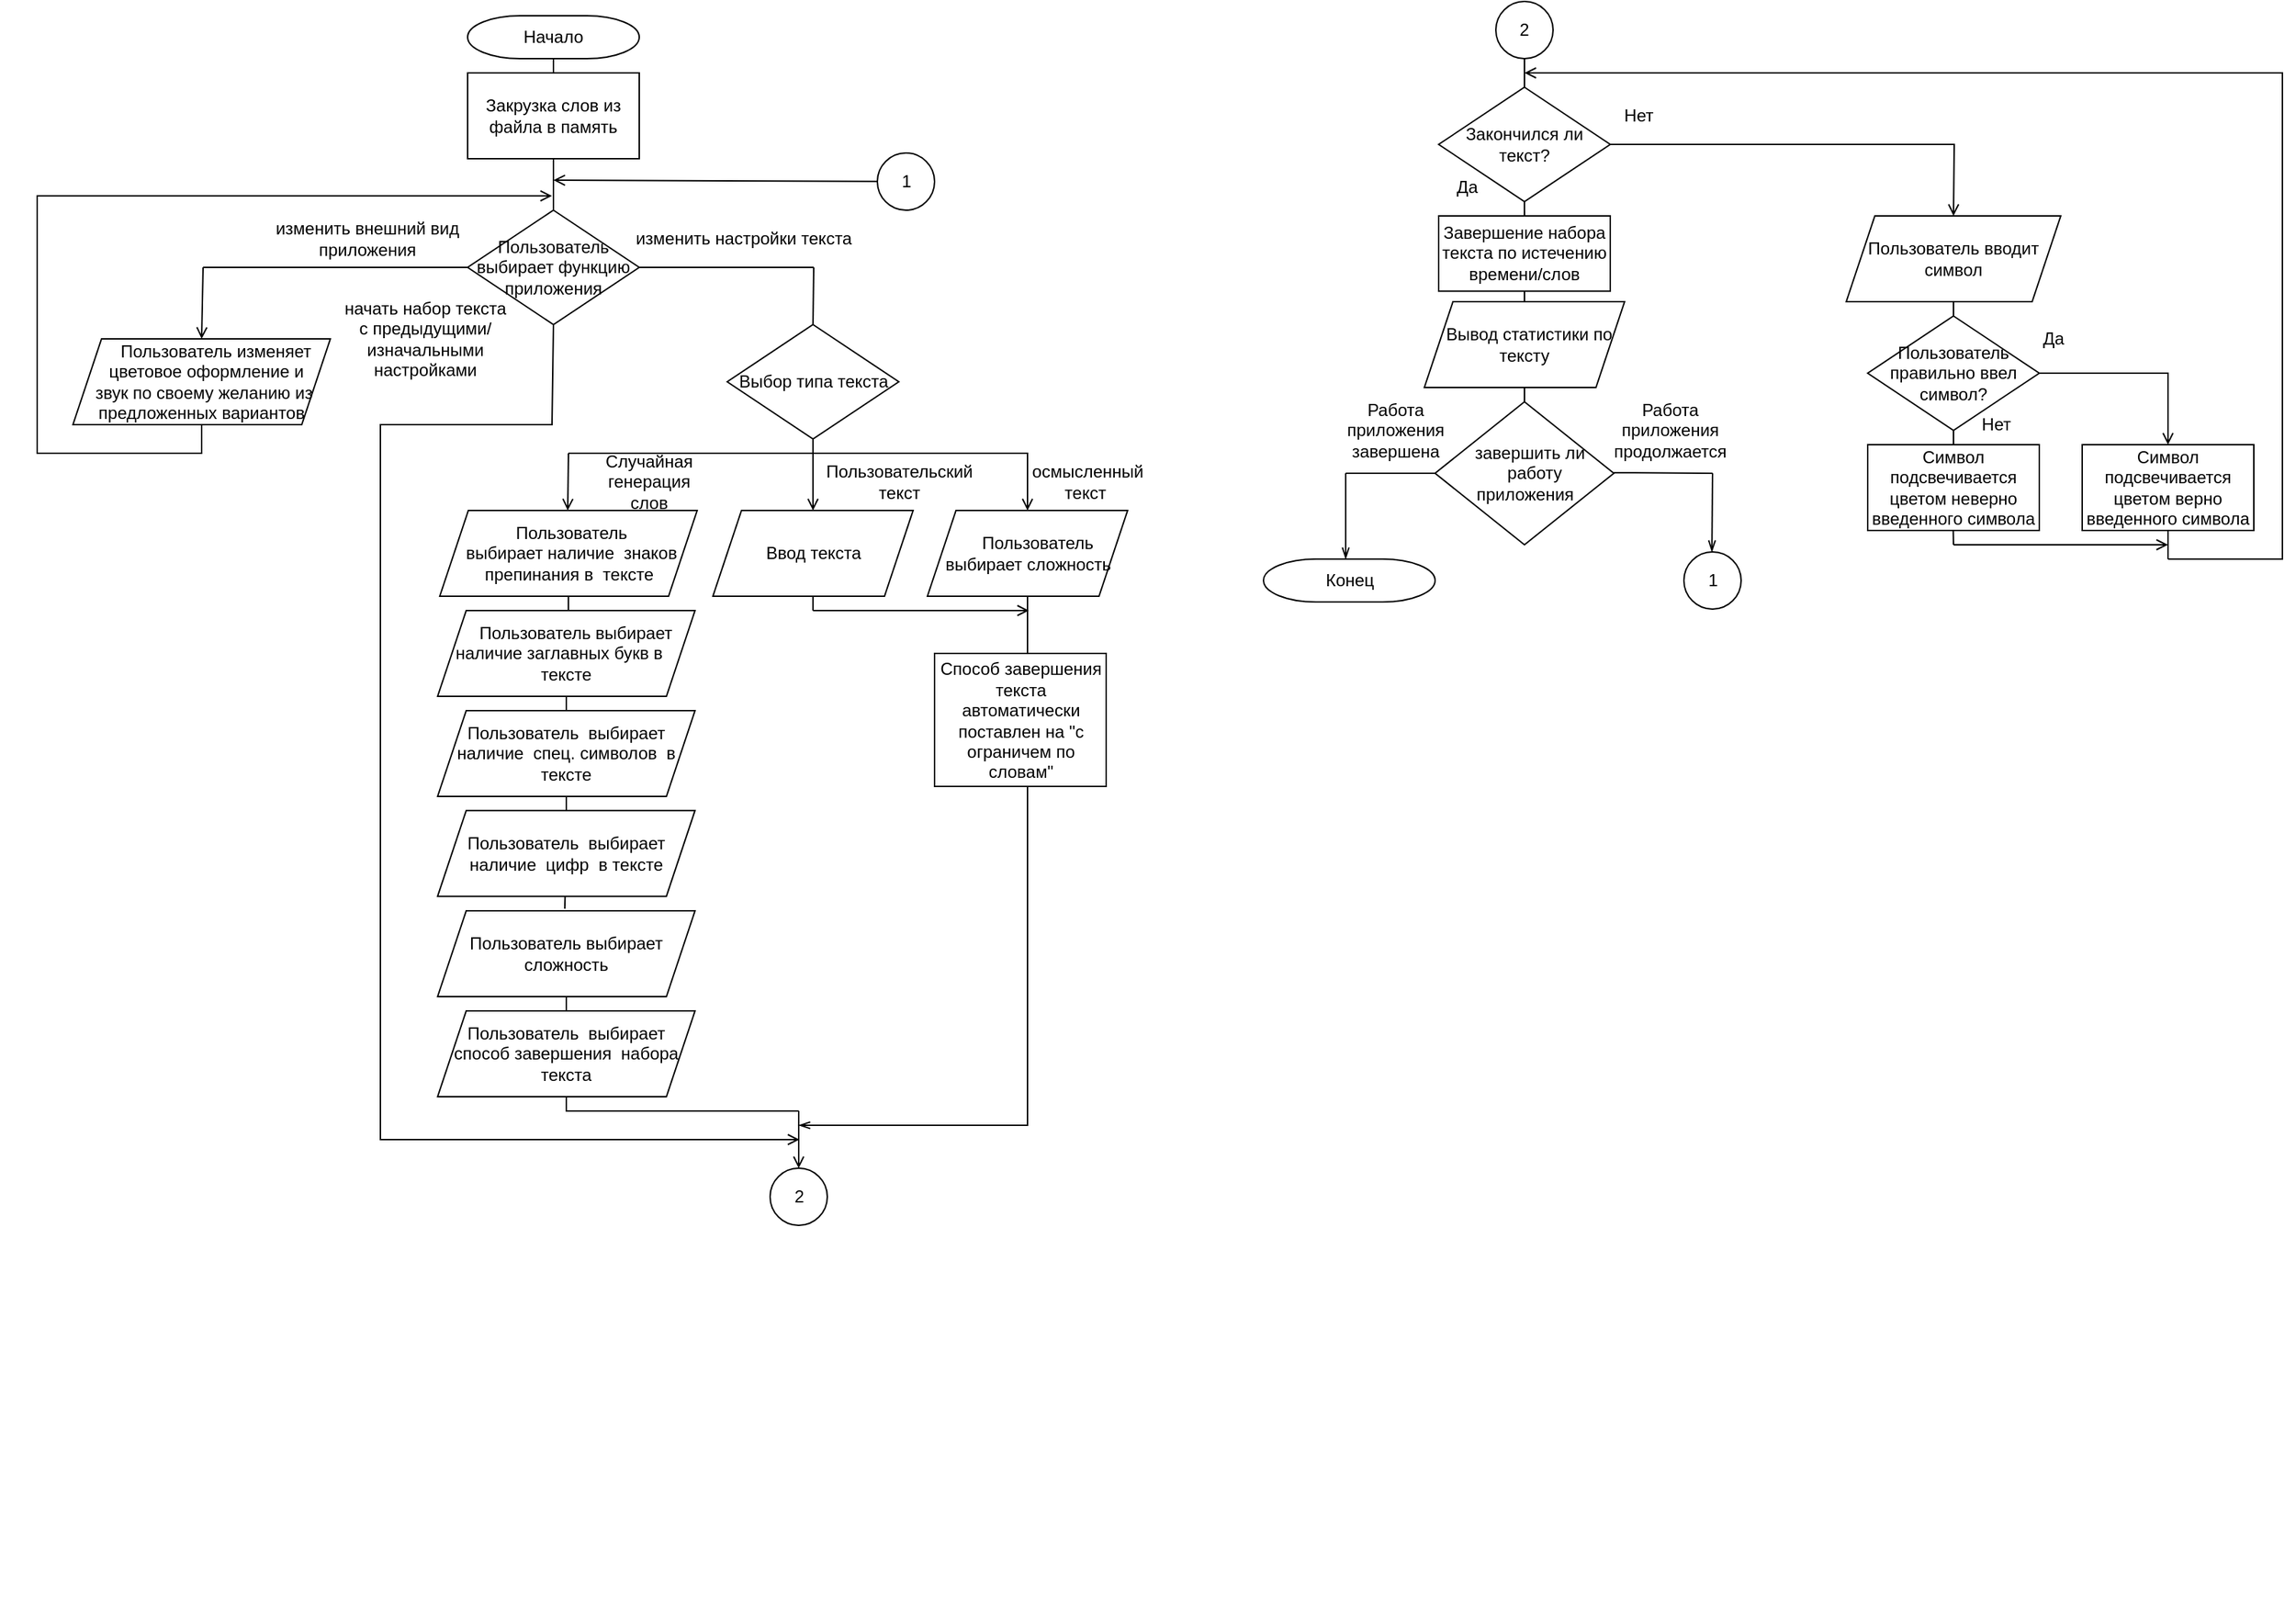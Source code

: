 <mxfile version="15.4.1" type="github">
  <diagram id="Y_LIH-g68aqcCREC1dFv" name="Page-1">
    <mxGraphModel dx="3633" dy="1956" grid="1" gridSize="10" guides="1" tooltips="1" connect="1" arrows="1" fold="1" page="1" pageScale="1" pageWidth="827" pageHeight="1169" math="0" shadow="0">
      <root>
        <mxCell id="0" />
        <mxCell id="1" parent="0" />
        <mxCell id="S6kM-z7FGtX7wg2L0dCq-2" value="" style="endArrow=none;html=1;entryX=0.5;entryY=1;entryDx=0;entryDy=0;" parent="1" edge="1">
          <mxGeometry width="50" height="50" relative="1" as="geometry">
            <mxPoint x="401" y="90" as="sourcePoint" />
            <mxPoint x="401" y="80" as="targetPoint" />
          </mxGeometry>
        </mxCell>
        <mxCell id="S6kM-z7FGtX7wg2L0dCq-4" value="Закрузка слов из файла в память" style="rounded=0;whiteSpace=wrap;html=1;" parent="1" vertex="1">
          <mxGeometry x="341" y="90" width="120" height="60" as="geometry" />
        </mxCell>
        <mxCell id="S6kM-z7FGtX7wg2L0dCq-9" value="Выбор типа текста" style="rhombus;whiteSpace=wrap;html=1;" parent="1" vertex="1">
          <mxGeometry x="522.5" y="266" width="120" height="80" as="geometry" />
        </mxCell>
        <mxCell id="S6kM-z7FGtX7wg2L0dCq-10" value="" style="endArrow=none;html=1;exitX=0.5;exitY=0;exitDx=0;exitDy=0;" parent="1" source="S6kM-z7FGtX7wg2L0dCq-9" edge="1">
          <mxGeometry width="50" height="50" relative="1" as="geometry">
            <mxPoint x="508.5" y="246" as="sourcePoint" />
            <mxPoint x="583" y="226" as="targetPoint" />
          </mxGeometry>
        </mxCell>
        <mxCell id="S6kM-z7FGtX7wg2L0dCq-15" value="&amp;nbsp;осмысленный текст" style="text;html=1;strokeColor=none;fillColor=none;align=center;verticalAlign=middle;whiteSpace=wrap;rounded=0;" parent="1" vertex="1">
          <mxGeometry x="752.5" y="366" width="40" height="20" as="geometry" />
        </mxCell>
        <mxCell id="S6kM-z7FGtX7wg2L0dCq-18" value="Случайная генерация слов" style="text;html=1;strokeColor=none;fillColor=none;align=center;verticalAlign=middle;whiteSpace=wrap;rounded=0;" parent="1" vertex="1">
          <mxGeometry x="447.5" y="366" width="40" height="20" as="geometry" />
        </mxCell>
        <mxCell id="S6kM-z7FGtX7wg2L0dCq-19" value="Пользовательский текст" style="text;html=1;strokeColor=none;fillColor=none;align=center;verticalAlign=middle;whiteSpace=wrap;rounded=0;" parent="1" vertex="1">
          <mxGeometry x="622.5" y="366" width="40" height="20" as="geometry" />
        </mxCell>
        <mxCell id="S6kM-z7FGtX7wg2L0dCq-24" value="" style="endArrow=none;html=1;" parent="1" edge="1">
          <mxGeometry width="50" height="50" relative="1" as="geometry">
            <mxPoint x="582.5" y="356" as="sourcePoint" />
            <mxPoint x="582.5" y="346" as="targetPoint" />
          </mxGeometry>
        </mxCell>
        <mxCell id="S6kM-z7FGtX7wg2L0dCq-25" value="" style="endArrow=none;html=1;" parent="1" edge="1">
          <mxGeometry width="50" height="50" relative="1" as="geometry">
            <mxPoint x="411.5" y="356" as="sourcePoint" />
            <mxPoint x="621.5" y="356" as="targetPoint" />
          </mxGeometry>
        </mxCell>
        <mxCell id="S6kM-z7FGtX7wg2L0dCq-29" value="" style="endArrow=none;html=1;" parent="1" edge="1">
          <mxGeometry width="50" height="50" relative="1" as="geometry">
            <mxPoint x="572.5" y="356" as="sourcePoint" />
            <mxPoint x="733" y="356" as="targetPoint" />
          </mxGeometry>
        </mxCell>
        <mxCell id="S6kM-z7FGtX7wg2L0dCq-41" value="Ввод текста" style="shape=parallelogram;perimeter=parallelogramPerimeter;whiteSpace=wrap;html=1;fixedSize=1;" parent="1" vertex="1">
          <mxGeometry x="512.5" y="396" width="140" height="60" as="geometry" />
        </mxCell>
        <mxCell id="PXjBC8RAc3aUYzNhHM1r-12" style="edgeStyle=none;rounded=0;orthogonalLoop=1;jettySize=auto;html=1;entryX=0.5;entryY=0;entryDx=0;entryDy=0;endArrow=none;endFill=0;" edge="1" parent="1" source="S6kM-z7FGtX7wg2L0dCq-42" target="S6kM-z7FGtX7wg2L0dCq-46">
          <mxGeometry relative="1" as="geometry" />
        </mxCell>
        <mxCell id="S6kM-z7FGtX7wg2L0dCq-42" value="&lt;p style=&quot;line-height: 120%&quot;&gt;Пользователь выбирает сложность&lt;/p&gt;" style="shape=parallelogram;perimeter=parallelogramPerimeter;whiteSpace=wrap;html=1;fixedSize=1;align=center;" parent="1" vertex="1">
          <mxGeometry x="320" y="676" width="180" height="60" as="geometry" />
        </mxCell>
        <mxCell id="PXjBC8RAc3aUYzNhHM1r-13" style="edgeStyle=none;rounded=0;orthogonalLoop=1;jettySize=auto;html=1;endArrow=none;endFill=0;" edge="1" parent="1" source="S6kM-z7FGtX7wg2L0dCq-46">
          <mxGeometry relative="1" as="geometry">
            <mxPoint x="410" y="816" as="targetPoint" />
          </mxGeometry>
        </mxCell>
        <mxCell id="S6kM-z7FGtX7wg2L0dCq-46" value="Пользователь&amp;nbsp; выбирает способ завершения&amp;nbsp; набора текста" style="shape=parallelogram;perimeter=parallelogramPerimeter;whiteSpace=wrap;html=1;fixedSize=1;align=center;" parent="1" vertex="1">
          <mxGeometry x="320" y="746" width="180" height="60" as="geometry" />
        </mxCell>
        <mxCell id="PXjBC8RAc3aUYzNhHM1r-15" style="edgeStyle=none;rounded=0;orthogonalLoop=1;jettySize=auto;html=1;entryX=0.508;entryY=0;entryDx=0;entryDy=0;entryPerimeter=0;endArrow=none;endFill=0;" edge="1" parent="1" source="S6kM-z7FGtX7wg2L0dCq-47" target="S6kM-z7FGtX7wg2L0dCq-53">
          <mxGeometry relative="1" as="geometry" />
        </mxCell>
        <mxCell id="S6kM-z7FGtX7wg2L0dCq-47" value="&amp;nbsp; &amp;nbsp; &amp;nbsp; &amp;nbsp; &amp;nbsp; Пользователь&amp;nbsp; &amp;nbsp; &amp;nbsp; &amp;nbsp; &amp;nbsp; &amp;nbsp;выбирает наличие&amp;nbsp; знаков препинания в&amp;nbsp; тексте" style="shape=parallelogram;perimeter=parallelogramPerimeter;whiteSpace=wrap;fixedSize=1;align=center;size=20;html=1;textDirection=ltr;" parent="1" vertex="1">
          <mxGeometry x="321.5" y="396" width="180" height="60" as="geometry" />
        </mxCell>
        <mxCell id="PXjBC8RAc3aUYzNhHM1r-9" style="edgeStyle=none;rounded=0;orthogonalLoop=1;jettySize=auto;html=1;entryX=0.5;entryY=0;entryDx=0;entryDy=0;endArrow=none;endFill=0;" edge="1" parent="1" source="S6kM-z7FGtX7wg2L0dCq-53" target="S6kM-z7FGtX7wg2L0dCq-55">
          <mxGeometry relative="1" as="geometry" />
        </mxCell>
        <mxCell id="S6kM-z7FGtX7wg2L0dCq-53" value="&amp;nbsp; &amp;nbsp; Пользователь выбирает наличие заглавных букв в&amp;nbsp; &amp;nbsp; тексте" style="shape=parallelogram;perimeter=parallelogramPerimeter;whiteSpace=wrap;html=1;fixedSize=1;align=center;" parent="1" vertex="1">
          <mxGeometry x="320" y="466" width="180" height="60" as="geometry" />
        </mxCell>
        <mxCell id="PXjBC8RAc3aUYzNhHM1r-10" style="edgeStyle=none;rounded=0;orthogonalLoop=1;jettySize=auto;html=1;entryX=0.5;entryY=0;entryDx=0;entryDy=0;endArrow=none;endFill=0;" edge="1" parent="1" source="S6kM-z7FGtX7wg2L0dCq-55" target="S6kM-z7FGtX7wg2L0dCq-58">
          <mxGeometry relative="1" as="geometry" />
        </mxCell>
        <mxCell id="S6kM-z7FGtX7wg2L0dCq-55" value="Пользователь&amp;nbsp; выбирает наличие&amp;nbsp; спец. символов&amp;nbsp; в тексте" style="shape=parallelogram;perimeter=parallelogramPerimeter;whiteSpace=wrap;html=1;fixedSize=1;align=center;" parent="1" vertex="1">
          <mxGeometry x="320" y="536" width="180" height="60" as="geometry" />
        </mxCell>
        <mxCell id="PXjBC8RAc3aUYzNhHM1r-11" style="edgeStyle=none;rounded=0;orthogonalLoop=1;jettySize=auto;html=1;entryX=0.494;entryY=-0.024;entryDx=0;entryDy=0;entryPerimeter=0;endArrow=none;endFill=0;" edge="1" parent="1" source="S6kM-z7FGtX7wg2L0dCq-58" target="S6kM-z7FGtX7wg2L0dCq-42">
          <mxGeometry relative="1" as="geometry" />
        </mxCell>
        <mxCell id="S6kM-z7FGtX7wg2L0dCq-58" value="Пользователь&amp;nbsp; выбирает наличие&amp;nbsp; цифр&amp;nbsp; в тексте" style="shape=parallelogram;perimeter=parallelogramPerimeter;whiteSpace=wrap;html=1;fixedSize=1;align=center;" parent="1" vertex="1">
          <mxGeometry x="320" y="605.82" width="180" height="60" as="geometry" />
        </mxCell>
        <mxCell id="S6kM-z7FGtX7wg2L0dCq-70" value="" style="endArrow=none;html=1;exitX=0.5;exitY=0;exitDx=0;exitDy=0;startArrow=open;startFill=0;" parent="1" source="S6kM-z7FGtX7wg2L0dCq-41" edge="1">
          <mxGeometry width="50" height="50" relative="1" as="geometry">
            <mxPoint x="722.5" y="516" as="sourcePoint" />
            <mxPoint x="582.5" y="356" as="targetPoint" />
          </mxGeometry>
        </mxCell>
        <mxCell id="S6kM-z7FGtX7wg2L0dCq-74" value="" style="endArrow=none;html=1;exitX=0.5;exitY=0;exitDx=0;exitDy=0;startArrow=open;startFill=0;" parent="1" source="S6kM-z7FGtX7wg2L0dCq-88" edge="1">
          <mxGeometry width="50" height="50" relative="1" as="geometry">
            <mxPoint x="732.5" y="676" as="sourcePoint" />
            <mxPoint x="732.5" y="356" as="targetPoint" />
          </mxGeometry>
        </mxCell>
        <mxCell id="S6kM-z7FGtX7wg2L0dCq-76" value="" style="endArrow=open;html=1;endFill=0;" parent="1" edge="1">
          <mxGeometry width="50" height="50" relative="1" as="geometry">
            <mxPoint x="572.5" y="816" as="sourcePoint" />
            <mxPoint x="572.5" y="856" as="targetPoint" />
          </mxGeometry>
        </mxCell>
        <mxCell id="S6kM-z7FGtX7wg2L0dCq-77" value="" style="endArrow=none;html=1;" parent="1" edge="1">
          <mxGeometry width="50" height="50" relative="1" as="geometry">
            <mxPoint x="572.5" y="816" as="sourcePoint" />
            <mxPoint x="409.5" y="816" as="targetPoint" />
          </mxGeometry>
        </mxCell>
        <mxCell id="S6kM-z7FGtX7wg2L0dCq-91" style="edgeStyle=orthogonalEdgeStyle;rounded=0;orthogonalLoop=1;jettySize=auto;html=1;entryX=0.5;entryY=1;entryDx=0;entryDy=0;startArrow=openThin;startFill=0;endArrow=none;endFill=0;" parent="1" target="S6kM-z7FGtX7wg2L0dCq-88" edge="1">
          <mxGeometry relative="1" as="geometry">
            <mxPoint x="572.5" y="826" as="sourcePoint" />
            <mxPoint x="792.5" y="502.5" as="targetPoint" />
            <Array as="points">
              <mxPoint x="732.5" y="826" />
            </Array>
          </mxGeometry>
        </mxCell>
        <mxCell id="S6kM-z7FGtX7wg2L0dCq-88" value="&lt;p style=&quot;line-height: 120%&quot;&gt;&amp;nbsp; &amp;nbsp; Пользователь выбирает сложность&lt;/p&gt;" style="shape=parallelogram;perimeter=parallelogramPerimeter;whiteSpace=wrap;html=1;fixedSize=1;align=center;" parent="1" vertex="1">
          <mxGeometry x="662.5" y="396" width="140" height="60" as="geometry" />
        </mxCell>
        <mxCell id="S6kM-z7FGtX7wg2L0dCq-134" value="&lt;div&gt;&lt;span&gt;Способ завершения текста автоматически поставлен на &quot;с ограничем по словам&quot;&lt;/span&gt;&lt;/div&gt;" style="rounded=0;whiteSpace=wrap;html=1;align=center;" parent="1" vertex="1">
          <mxGeometry x="667.5" y="496" width="120" height="93" as="geometry" />
        </mxCell>
        <mxCell id="S6kM-z7FGtX7wg2L0dCq-135" value="" style="endArrow=open;html=1;endFill=0;" parent="1" edge="1">
          <mxGeometry width="50" height="50" relative="1" as="geometry">
            <mxPoint x="582.5" y="466" as="sourcePoint" />
            <mxPoint x="733.5" y="466" as="targetPoint" />
          </mxGeometry>
        </mxCell>
        <mxCell id="S6kM-z7FGtX7wg2L0dCq-136" value="" style="endArrow=none;html=1;entryX=0.5;entryY=1;entryDx=0;entryDy=0;" parent="1" target="S6kM-z7FGtX7wg2L0dCq-41" edge="1">
          <mxGeometry width="50" height="50" relative="1" as="geometry">
            <mxPoint x="582.5" y="466" as="sourcePoint" />
            <mxPoint x="632.5" y="416" as="targetPoint" />
          </mxGeometry>
        </mxCell>
        <mxCell id="AXhJduNCn89iZ7PoZaSN-2" value="" style="endArrow=none;html=1;startSize=14;endSize=14;sourcePerimeterSpacing=8;targetPerimeterSpacing=8;entryX=0.5;entryY=1;entryDx=0;entryDy=0;exitX=0.5;exitY=0;exitDx=0;exitDy=0;" parent="1" target="S6kM-z7FGtX7wg2L0dCq-4" edge="1" source="AXhJduNCn89iZ7PoZaSN-3">
          <mxGeometry width="50" height="50" relative="1" as="geometry">
            <mxPoint x="401" y="170" as="sourcePoint" />
            <mxPoint x="401" y="160" as="targetPoint" />
          </mxGeometry>
        </mxCell>
        <mxCell id="AXhJduNCn89iZ7PoZaSN-3" value="Пользователь выбирает функцию приложения" style="rhombus;whiteSpace=wrap;html=1;hachureGap=4;pointerEvents=0;" parent="1" vertex="1">
          <mxGeometry x="341" y="186" width="120" height="80" as="geometry" />
        </mxCell>
        <mxCell id="AXhJduNCn89iZ7PoZaSN-4" value="" style="endArrow=none;html=1;startSize=14;endSize=14;sourcePerimeterSpacing=8;targetPerimeterSpacing=8;entryX=0;entryY=0.5;entryDx=0;entryDy=0;" parent="1" target="AXhJduNCn89iZ7PoZaSN-3" edge="1">
          <mxGeometry width="50" height="50" relative="1" as="geometry">
            <mxPoint x="156" y="226" as="sourcePoint" />
            <mxPoint x="386" y="226" as="targetPoint" />
          </mxGeometry>
        </mxCell>
        <mxCell id="AXhJduNCn89iZ7PoZaSN-5" value="" style="endArrow=open;html=1;startSize=14;endSize=6;sourcePerimeterSpacing=8;targetPerimeterSpacing=8;endFill=0;entryX=0.5;entryY=0;entryDx=0;entryDy=0;" parent="1" edge="1" target="AXhJduNCn89iZ7PoZaSN-9">
          <mxGeometry width="50" height="50" relative="1" as="geometry">
            <mxPoint x="156" y="226" as="sourcePoint" />
            <mxPoint x="156" y="276" as="targetPoint" />
          </mxGeometry>
        </mxCell>
        <mxCell id="AXhJduNCn89iZ7PoZaSN-6" value="изменить внешний вид приложения" style="text;html=1;strokeColor=none;fillColor=none;align=center;verticalAlign=middle;whiteSpace=wrap;rounded=0;hachureGap=4;pointerEvents=0;" parent="1" vertex="1">
          <mxGeometry x="181" y="196" width="180" height="20" as="geometry" />
        </mxCell>
        <mxCell id="PXjBC8RAc3aUYzNhHM1r-1" style="edgeStyle=orthogonalEdgeStyle;rounded=0;orthogonalLoop=1;jettySize=auto;html=1;exitX=0.5;exitY=1;exitDx=0;exitDy=0;endArrow=open;endFill=0;" edge="1" parent="1" source="AXhJduNCn89iZ7PoZaSN-9">
          <mxGeometry relative="1" as="geometry">
            <mxPoint x="400" y="176" as="targetPoint" />
            <Array as="points">
              <mxPoint x="155" y="356" />
              <mxPoint x="40" y="356" />
              <mxPoint x="40" y="176" />
            </Array>
          </mxGeometry>
        </mxCell>
        <mxCell id="AXhJduNCn89iZ7PoZaSN-9" value="&amp;nbsp; &amp;nbsp; &amp;nbsp; &amp;nbsp; &amp;nbsp;Пользователь изменяет&amp;nbsp; &amp;nbsp; &amp;nbsp; &amp;nbsp;цветовое оформление и&amp;nbsp; &amp;nbsp;звук по своему желанию из предложенных вариантов" style="shape=parallelogram;perimeter=parallelogramPerimeter;whiteSpace=wrap;html=1;fixedSize=1;hachureGap=4;pointerEvents=0;" parent="1" vertex="1">
          <mxGeometry x="65" y="276" width="180" height="60" as="geometry" />
        </mxCell>
        <mxCell id="AXhJduNCn89iZ7PoZaSN-15" value="" style="endArrow=none;html=1;startSize=14;endSize=14;sourcePerimeterSpacing=8;targetPerimeterSpacing=8;" parent="1" edge="1">
          <mxGeometry width="50" height="50" relative="1" as="geometry">
            <mxPoint x="461" y="226" as="sourcePoint" />
            <mxPoint x="583" y="226" as="targetPoint" />
          </mxGeometry>
        </mxCell>
        <mxCell id="AXhJduNCn89iZ7PoZaSN-16" value="&amp;nbsp;изменить настройки текста" style="text;html=1;strokeColor=none;fillColor=none;align=center;verticalAlign=middle;whiteSpace=wrap;rounded=0;hachureGap=4;pointerEvents=0;" parent="1" vertex="1">
          <mxGeometry x="445" y="196" width="175" height="20" as="geometry" />
        </mxCell>
        <mxCell id="AXhJduNCn89iZ7PoZaSN-19" value="начать набор текста&lt;br&gt;с предыдущими/изначальными настройками" style="text;html=1;strokeColor=none;fillColor=none;align=center;verticalAlign=middle;whiteSpace=wrap;rounded=0;hachureGap=4;pointerEvents=0;" parent="1" vertex="1">
          <mxGeometry x="233.5" y="266" width="155" height="20" as="geometry" />
        </mxCell>
        <mxCell id="AXhJduNCn89iZ7PoZaSN-45" value="Не доцент" style="text;html=1;strokeColor=none;fillColor=none;align=center;verticalAlign=middle;whiteSpace=wrap;rounded=0;hachureGap=4;pointerEvents=0;fontSize=16;fontColor=#FFFFFF;" parent="1" vertex="1">
          <mxGeometry x="20" y="1135" width="40" height="20" as="geometry" />
        </mxCell>
        <mxCell id="2XAH9HDPRuQx3aaoht4q-1" value="Начало" style="strokeWidth=1;html=1;shape=mxgraph.flowchart.terminator;whiteSpace=wrap;" parent="1" vertex="1">
          <mxGeometry x="341" y="50" width="120" height="30" as="geometry" />
        </mxCell>
        <mxCell id="2XAH9HDPRuQx3aaoht4q-7" value="2" style="ellipse;whiteSpace=wrap;html=1;aspect=fixed;strokeWidth=1;" parent="1" vertex="1">
          <mxGeometry x="552.5" y="856" width="40" height="40" as="geometry" />
        </mxCell>
        <mxCell id="2XAH9HDPRuQx3aaoht4q-8" value="2" style="ellipse;whiteSpace=wrap;html=1;aspect=fixed;strokeWidth=1;" parent="1" vertex="1">
          <mxGeometry x="1060" y="40" width="40" height="40" as="geometry" />
        </mxCell>
        <mxCell id="2XAH9HDPRuQx3aaoht4q-9" value="" style="endArrow=none;html=1;startSize=14;endSize=6;sourcePerimeterSpacing=8;targetPerimeterSpacing=8;entryX=0.464;entryY=0.995;entryDx=0;entryDy=0;entryPerimeter=0;" parent="1" edge="1">
          <mxGeometry width="50" height="50" relative="1" as="geometry">
            <mxPoint x="1080" y="190.3" as="sourcePoint" />
            <mxPoint x="1079.96" y="180" as="targetPoint" />
          </mxGeometry>
        </mxCell>
        <mxCell id="2XAH9HDPRuQx3aaoht4q-10" value="Завершение набора текста по истечению времени/слов" style="rounded=0;whiteSpace=wrap;html=1;hachureGap=4;pointerEvents=0;" parent="1" vertex="1">
          <mxGeometry x="1020" y="190" width="120" height="52.65" as="geometry" />
        </mxCell>
        <mxCell id="2XAH9HDPRuQx3aaoht4q-12" value="&amp;nbsp; Вывод статистики по тексту" style="shape=parallelogram;perimeter=parallelogramPerimeter;whiteSpace=wrap;html=1;fixedSize=1;hachureGap=4;pointerEvents=0;" parent="1" vertex="1">
          <mxGeometry x="1010" y="250.0" width="140" height="60" as="geometry" />
        </mxCell>
        <mxCell id="2XAH9HDPRuQx3aaoht4q-14" value="1" style="ellipse;whiteSpace=wrap;html=1;aspect=fixed;hachureGap=4;pointerEvents=0;" parent="1" vertex="1">
          <mxGeometry x="1191.5" y="425" width="40" height="40" as="geometry" />
        </mxCell>
        <mxCell id="2XAH9HDPRuQx3aaoht4q-15" style="edgeStyle=none;curved=1;rounded=0;orthogonalLoop=1;jettySize=auto;html=1;endArrow=openThin;endFill=0;startSize=14;endSize=6;sourcePerimeterSpacing=8;targetPerimeterSpacing=8;entryX=0.5;entryY=0;entryDx=0;entryDy=0;" parent="1" edge="1">
          <mxGeometry relative="1" as="geometry">
            <mxPoint x="955" y="430.0" as="targetPoint" />
            <mxPoint x="955" y="370" as="sourcePoint" />
          </mxGeometry>
        </mxCell>
        <mxCell id="2XAH9HDPRuQx3aaoht4q-16" value="&amp;nbsp; &amp;nbsp; &amp;nbsp; &amp;nbsp;завершить ли&amp;nbsp; &amp;nbsp; &amp;nbsp; &amp;nbsp; &amp;nbsp; работу &lt;br&gt;приложения" style="rhombus;whiteSpace=wrap;html=1;hachureGap=4;pointerEvents=0;" parent="1" vertex="1">
          <mxGeometry x="1017.5" y="320" width="125" height="100" as="geometry" />
        </mxCell>
        <mxCell id="2XAH9HDPRuQx3aaoht4q-17" value="" style="endArrow=none;html=1;startSize=14;endSize=6;sourcePerimeterSpacing=8;targetPerimeterSpacing=8;entryX=0;entryY=0.5;entryDx=0;entryDy=0;" parent="1" target="2XAH9HDPRuQx3aaoht4q-16" edge="1">
          <mxGeometry width="50" height="50" relative="1" as="geometry">
            <mxPoint x="955" y="370" as="sourcePoint" />
            <mxPoint x="1016" y="452.65" as="targetPoint" />
          </mxGeometry>
        </mxCell>
        <mxCell id="2XAH9HDPRuQx3aaoht4q-18" value="Работа приложения завершена" style="text;html=1;strokeColor=none;fillColor=none;align=center;verticalAlign=middle;whiteSpace=wrap;rounded=0;hachureGap=4;pointerEvents=0;" parent="1" vertex="1">
          <mxGeometry x="970" y="330" width="40" height="20" as="geometry" />
        </mxCell>
        <mxCell id="2XAH9HDPRuQx3aaoht4q-19" style="edgeStyle=none;curved=1;rounded=0;orthogonalLoop=1;jettySize=auto;html=1;endArrow=openThin;endFill=0;startSize=14;endSize=6;sourcePerimeterSpacing=8;targetPerimeterSpacing=8;entryX=0.5;entryY=0;entryDx=0;entryDy=0;" parent="1" edge="1">
          <mxGeometry relative="1" as="geometry">
            <mxPoint x="1211.08" y="425.0" as="targetPoint" />
            <mxPoint x="1211.5" y="370" as="sourcePoint" />
          </mxGeometry>
        </mxCell>
        <mxCell id="2XAH9HDPRuQx3aaoht4q-20" value="" style="endArrow=none;html=1;startSize=14;endSize=6;sourcePerimeterSpacing=8;targetPerimeterSpacing=8;" parent="1" edge="1">
          <mxGeometry width="50" height="50" relative="1" as="geometry">
            <mxPoint x="1142.5" y="369.58" as="sourcePoint" />
            <mxPoint x="1211.5" y="370" as="targetPoint" />
          </mxGeometry>
        </mxCell>
        <mxCell id="2XAH9HDPRuQx3aaoht4q-21" value="Работа приложения продолжается" style="text;html=1;strokeColor=none;fillColor=none;align=center;verticalAlign=middle;whiteSpace=wrap;rounded=0;hachureGap=4;pointerEvents=0;" parent="1" vertex="1">
          <mxGeometry x="1161.5" y="330" width="40" height="20" as="geometry" />
        </mxCell>
        <mxCell id="2XAH9HDPRuQx3aaoht4q-22" value="Конец" style="strokeWidth=1;html=1;shape=mxgraph.flowchart.terminator;whiteSpace=wrap;" parent="1" vertex="1">
          <mxGeometry x="897.5" y="430" width="120" height="30" as="geometry" />
        </mxCell>
        <mxCell id="2XAH9HDPRuQx3aaoht4q-23" value="Пользователь вводит &lt;br&gt;символ" style="shape=parallelogram;perimeter=parallelogramPerimeter;whiteSpace=wrap;html=1;fixedSize=1;strokeWidth=1;" parent="1" vertex="1">
          <mxGeometry x="1305" y="190" width="150" height="60" as="geometry" />
        </mxCell>
        <mxCell id="2XAH9HDPRuQx3aaoht4q-35" style="edgeStyle=orthogonalEdgeStyle;rounded=0;orthogonalLoop=1;jettySize=auto;html=1;endArrow=open;endFill=0;entryX=0.5;entryY=0;entryDx=0;entryDy=0;" parent="1" source="2XAH9HDPRuQx3aaoht4q-26" edge="1" target="PXjBC8RAc3aUYzNhHM1r-28">
          <mxGeometry relative="1" as="geometry">
            <mxPoint x="1585" y="350" as="targetPoint" />
          </mxGeometry>
        </mxCell>
        <mxCell id="2XAH9HDPRuQx3aaoht4q-26" value="Пользователь правильно ввел символ?" style="rhombus;whiteSpace=wrap;html=1;strokeWidth=1;" parent="1" vertex="1">
          <mxGeometry x="1320" y="260" width="120" height="80" as="geometry" />
        </mxCell>
        <mxCell id="2XAH9HDPRuQx3aaoht4q-31" value="Да" style="text;html=1;strokeColor=none;fillColor=none;align=center;verticalAlign=middle;whiteSpace=wrap;rounded=0;" parent="1" vertex="1">
          <mxGeometry x="1430" y="266" width="40" height="20" as="geometry" />
        </mxCell>
        <mxCell id="2XAH9HDPRuQx3aaoht4q-34" value="" style="endArrow=none;html=1;entryX=0.5;entryY=1;entryDx=0;entryDy=0;exitX=0.5;exitY=0;exitDx=0;exitDy=0;" parent="1" target="2XAH9HDPRuQx3aaoht4q-26" edge="1">
          <mxGeometry width="50" height="50" relative="1" as="geometry">
            <mxPoint x="1380" y="350" as="sourcePoint" />
            <mxPoint x="1275" y="370" as="targetPoint" />
          </mxGeometry>
        </mxCell>
        <mxCell id="2XAH9HDPRuQx3aaoht4q-36" value="Нет" style="text;html=1;strokeColor=none;fillColor=none;align=center;verticalAlign=middle;whiteSpace=wrap;rounded=0;" parent="1" vertex="1">
          <mxGeometry x="1390" y="326" width="40" height="20" as="geometry" />
        </mxCell>
        <mxCell id="2XAH9HDPRuQx3aaoht4q-48" style="edgeStyle=orthogonalEdgeStyle;rounded=0;orthogonalLoop=1;jettySize=auto;html=1;endArrow=open;endFill=0;" parent="1" source="2XAH9HDPRuQx3aaoht4q-38" edge="1">
          <mxGeometry relative="1" as="geometry">
            <mxPoint x="1380" y="190" as="targetPoint" />
          </mxGeometry>
        </mxCell>
        <mxCell id="2XAH9HDPRuQx3aaoht4q-38" value="Закончился ли текст?" style="rhombus;whiteSpace=wrap;html=1;strokeWidth=1;" parent="1" vertex="1">
          <mxGeometry x="1020" y="100" width="120" height="80" as="geometry" />
        </mxCell>
        <mxCell id="2XAH9HDPRuQx3aaoht4q-43" value="Нет" style="text;html=1;strokeColor=none;fillColor=none;align=center;verticalAlign=middle;whiteSpace=wrap;rounded=0;" parent="1" vertex="1">
          <mxGeometry x="1140" y="110" width="40" height="20" as="geometry" />
        </mxCell>
        <mxCell id="2XAH9HDPRuQx3aaoht4q-45" value="" style="endArrow=none;html=1;entryX=0.5;entryY=1;entryDx=0;entryDy=0;" parent="1" target="2XAH9HDPRuQx3aaoht4q-8" edge="1">
          <mxGeometry width="50" height="50" relative="1" as="geometry">
            <mxPoint x="1080" y="100" as="sourcePoint" />
            <mxPoint x="1094" y="290" as="targetPoint" />
          </mxGeometry>
        </mxCell>
        <mxCell id="2XAH9HDPRuQx3aaoht4q-49" value="" style="endArrow=none;html=1;entryX=0.5;entryY=1;entryDx=0;entryDy=0;exitX=0.5;exitY=0;exitDx=0;exitDy=0;" parent="1" source="2XAH9HDPRuQx3aaoht4q-26" target="2XAH9HDPRuQx3aaoht4q-23" edge="1">
          <mxGeometry width="50" height="50" relative="1" as="geometry">
            <mxPoint x="1220" y="340" as="sourcePoint" />
            <mxPoint x="1270" y="290" as="targetPoint" />
          </mxGeometry>
        </mxCell>
        <mxCell id="2XAH9HDPRuQx3aaoht4q-50" value="" style="endArrow=none;html=1;entryX=0.5;entryY=1;entryDx=0;entryDy=0;exitX=0.5;exitY=0;exitDx=0;exitDy=0;" parent="1" source="2XAH9HDPRuQx3aaoht4q-12" target="2XAH9HDPRuQx3aaoht4q-10" edge="1">
          <mxGeometry width="50" height="50" relative="1" as="geometry">
            <mxPoint x="940" y="330" as="sourcePoint" />
            <mxPoint x="990" y="280" as="targetPoint" />
          </mxGeometry>
        </mxCell>
        <mxCell id="2XAH9HDPRuQx3aaoht4q-51" value="" style="endArrow=none;html=1;entryX=0.5;entryY=1;entryDx=0;entryDy=0;" parent="1" target="2XAH9HDPRuQx3aaoht4q-12" edge="1">
          <mxGeometry width="50" height="50" relative="1" as="geometry">
            <mxPoint x="1080" y="320" as="sourcePoint" />
            <mxPoint x="1100" y="340" as="targetPoint" />
          </mxGeometry>
        </mxCell>
        <mxCell id="2XAH9HDPRuQx3aaoht4q-54" value="Да" style="text;html=1;strokeColor=none;fillColor=none;align=center;verticalAlign=middle;whiteSpace=wrap;rounded=0;" parent="1" vertex="1">
          <mxGeometry x="1020" y="160" width="40" height="20" as="geometry" />
        </mxCell>
        <mxCell id="2XAH9HDPRuQx3aaoht4q-56" value="" style="endArrow=open;html=1;endSize=6;targetPerimeterSpacing=8;endFill=0;rounded=0;" parent="1" edge="1">
          <mxGeometry width="50" height="50" relative="1" as="geometry">
            <mxPoint x="1530" y="430" as="sourcePoint" />
            <mxPoint x="1080" y="90" as="targetPoint" />
            <Array as="points">
              <mxPoint x="1610" y="430" />
              <mxPoint x="1610" y="90" />
            </Array>
          </mxGeometry>
        </mxCell>
        <mxCell id="2XAH9HDPRuQx3aaoht4q-58" value="" style="endArrow=none;html=1;endSize=6;targetPerimeterSpacing=8;entryX=0.5;entryY=1;entryDx=0;entryDy=0;" parent="1" edge="1">
          <mxGeometry width="50" height="50" relative="1" as="geometry">
            <mxPoint x="1380" y="420" as="sourcePoint" />
            <mxPoint x="1379.71" y="405" as="targetPoint" />
          </mxGeometry>
        </mxCell>
        <mxCell id="2XAH9HDPRuQx3aaoht4q-61" value="" style="endArrow=none;html=1;endSize=6;targetPerimeterSpacing=8;entryX=0.5;entryY=1;entryDx=0;entryDy=0;" parent="1" target="PXjBC8RAc3aUYzNhHM1r-28" edge="1">
          <mxGeometry width="50" height="50" relative="1" as="geometry">
            <mxPoint x="1530" y="430" as="sourcePoint" />
            <mxPoint x="1586" y="410" as="targetPoint" />
          </mxGeometry>
        </mxCell>
        <mxCell id="PXjBC8RAc3aUYzNhHM1r-14" value="" style="endArrow=open;html=1;startSize=14;endSize=6;sourcePerimeterSpacing=8;targetPerimeterSpacing=8;endFill=0;entryX=0.5;entryY=0;entryDx=0;entryDy=0;" edge="1" parent="1">
          <mxGeometry width="50" height="50" relative="1" as="geometry">
            <mxPoint x="411.5" y="356" as="sourcePoint" />
            <mxPoint x="411" y="396" as="targetPoint" />
          </mxGeometry>
        </mxCell>
        <mxCell id="PXjBC8RAc3aUYzNhHM1r-22" value="" style="endArrow=open;html=1;rounded=0;exitX=0.5;exitY=1;exitDx=0;exitDy=0;endFill=0;" edge="1" parent="1" source="AXhJduNCn89iZ7PoZaSN-3">
          <mxGeometry width="50" height="50" relative="1" as="geometry">
            <mxPoint x="270" y="436" as="sourcePoint" />
            <mxPoint x="573" y="836" as="targetPoint" />
            <Array as="points">
              <mxPoint x="400" y="336" />
              <mxPoint x="280" y="336" />
              <mxPoint x="280" y="836" />
            </Array>
          </mxGeometry>
        </mxCell>
        <mxCell id="PXjBC8RAc3aUYzNhHM1r-24" style="edgeStyle=none;rounded=0;orthogonalLoop=1;jettySize=auto;html=1;endArrow=open;endFill=0;" edge="1" parent="1" source="PXjBC8RAc3aUYzNhHM1r-23">
          <mxGeometry relative="1" as="geometry">
            <mxPoint x="401" y="165" as="targetPoint" />
          </mxGeometry>
        </mxCell>
        <mxCell id="PXjBC8RAc3aUYzNhHM1r-23" value="1" style="ellipse;whiteSpace=wrap;html=1;aspect=fixed;" vertex="1" parent="1">
          <mxGeometry x="627.5" y="146" width="40" height="40" as="geometry" />
        </mxCell>
        <mxCell id="PXjBC8RAc3aUYzNhHM1r-28" value="Символ подсвечивается цветом верно введенного символа" style="rounded=0;whiteSpace=wrap;html=1;strokeWidth=1;" vertex="1" parent="1">
          <mxGeometry x="1470" y="350" width="120" height="60" as="geometry" />
        </mxCell>
        <mxCell id="PXjBC8RAc3aUYzNhHM1r-29" value="&lt;span&gt;Символ подсвечивается цветом неверно введенного символа&lt;/span&gt;" style="rounded=0;whiteSpace=wrap;html=1;strokeWidth=1;" vertex="1" parent="1">
          <mxGeometry x="1320" y="350" width="120" height="60" as="geometry" />
        </mxCell>
        <mxCell id="PXjBC8RAc3aUYzNhHM1r-32" value="" style="endArrow=open;html=1;rounded=0;endFill=0;" edge="1" parent="1">
          <mxGeometry width="50" height="50" relative="1" as="geometry">
            <mxPoint x="1380" y="420" as="sourcePoint" />
            <mxPoint x="1530" y="420" as="targetPoint" />
          </mxGeometry>
        </mxCell>
      </root>
    </mxGraphModel>
  </diagram>
</mxfile>
